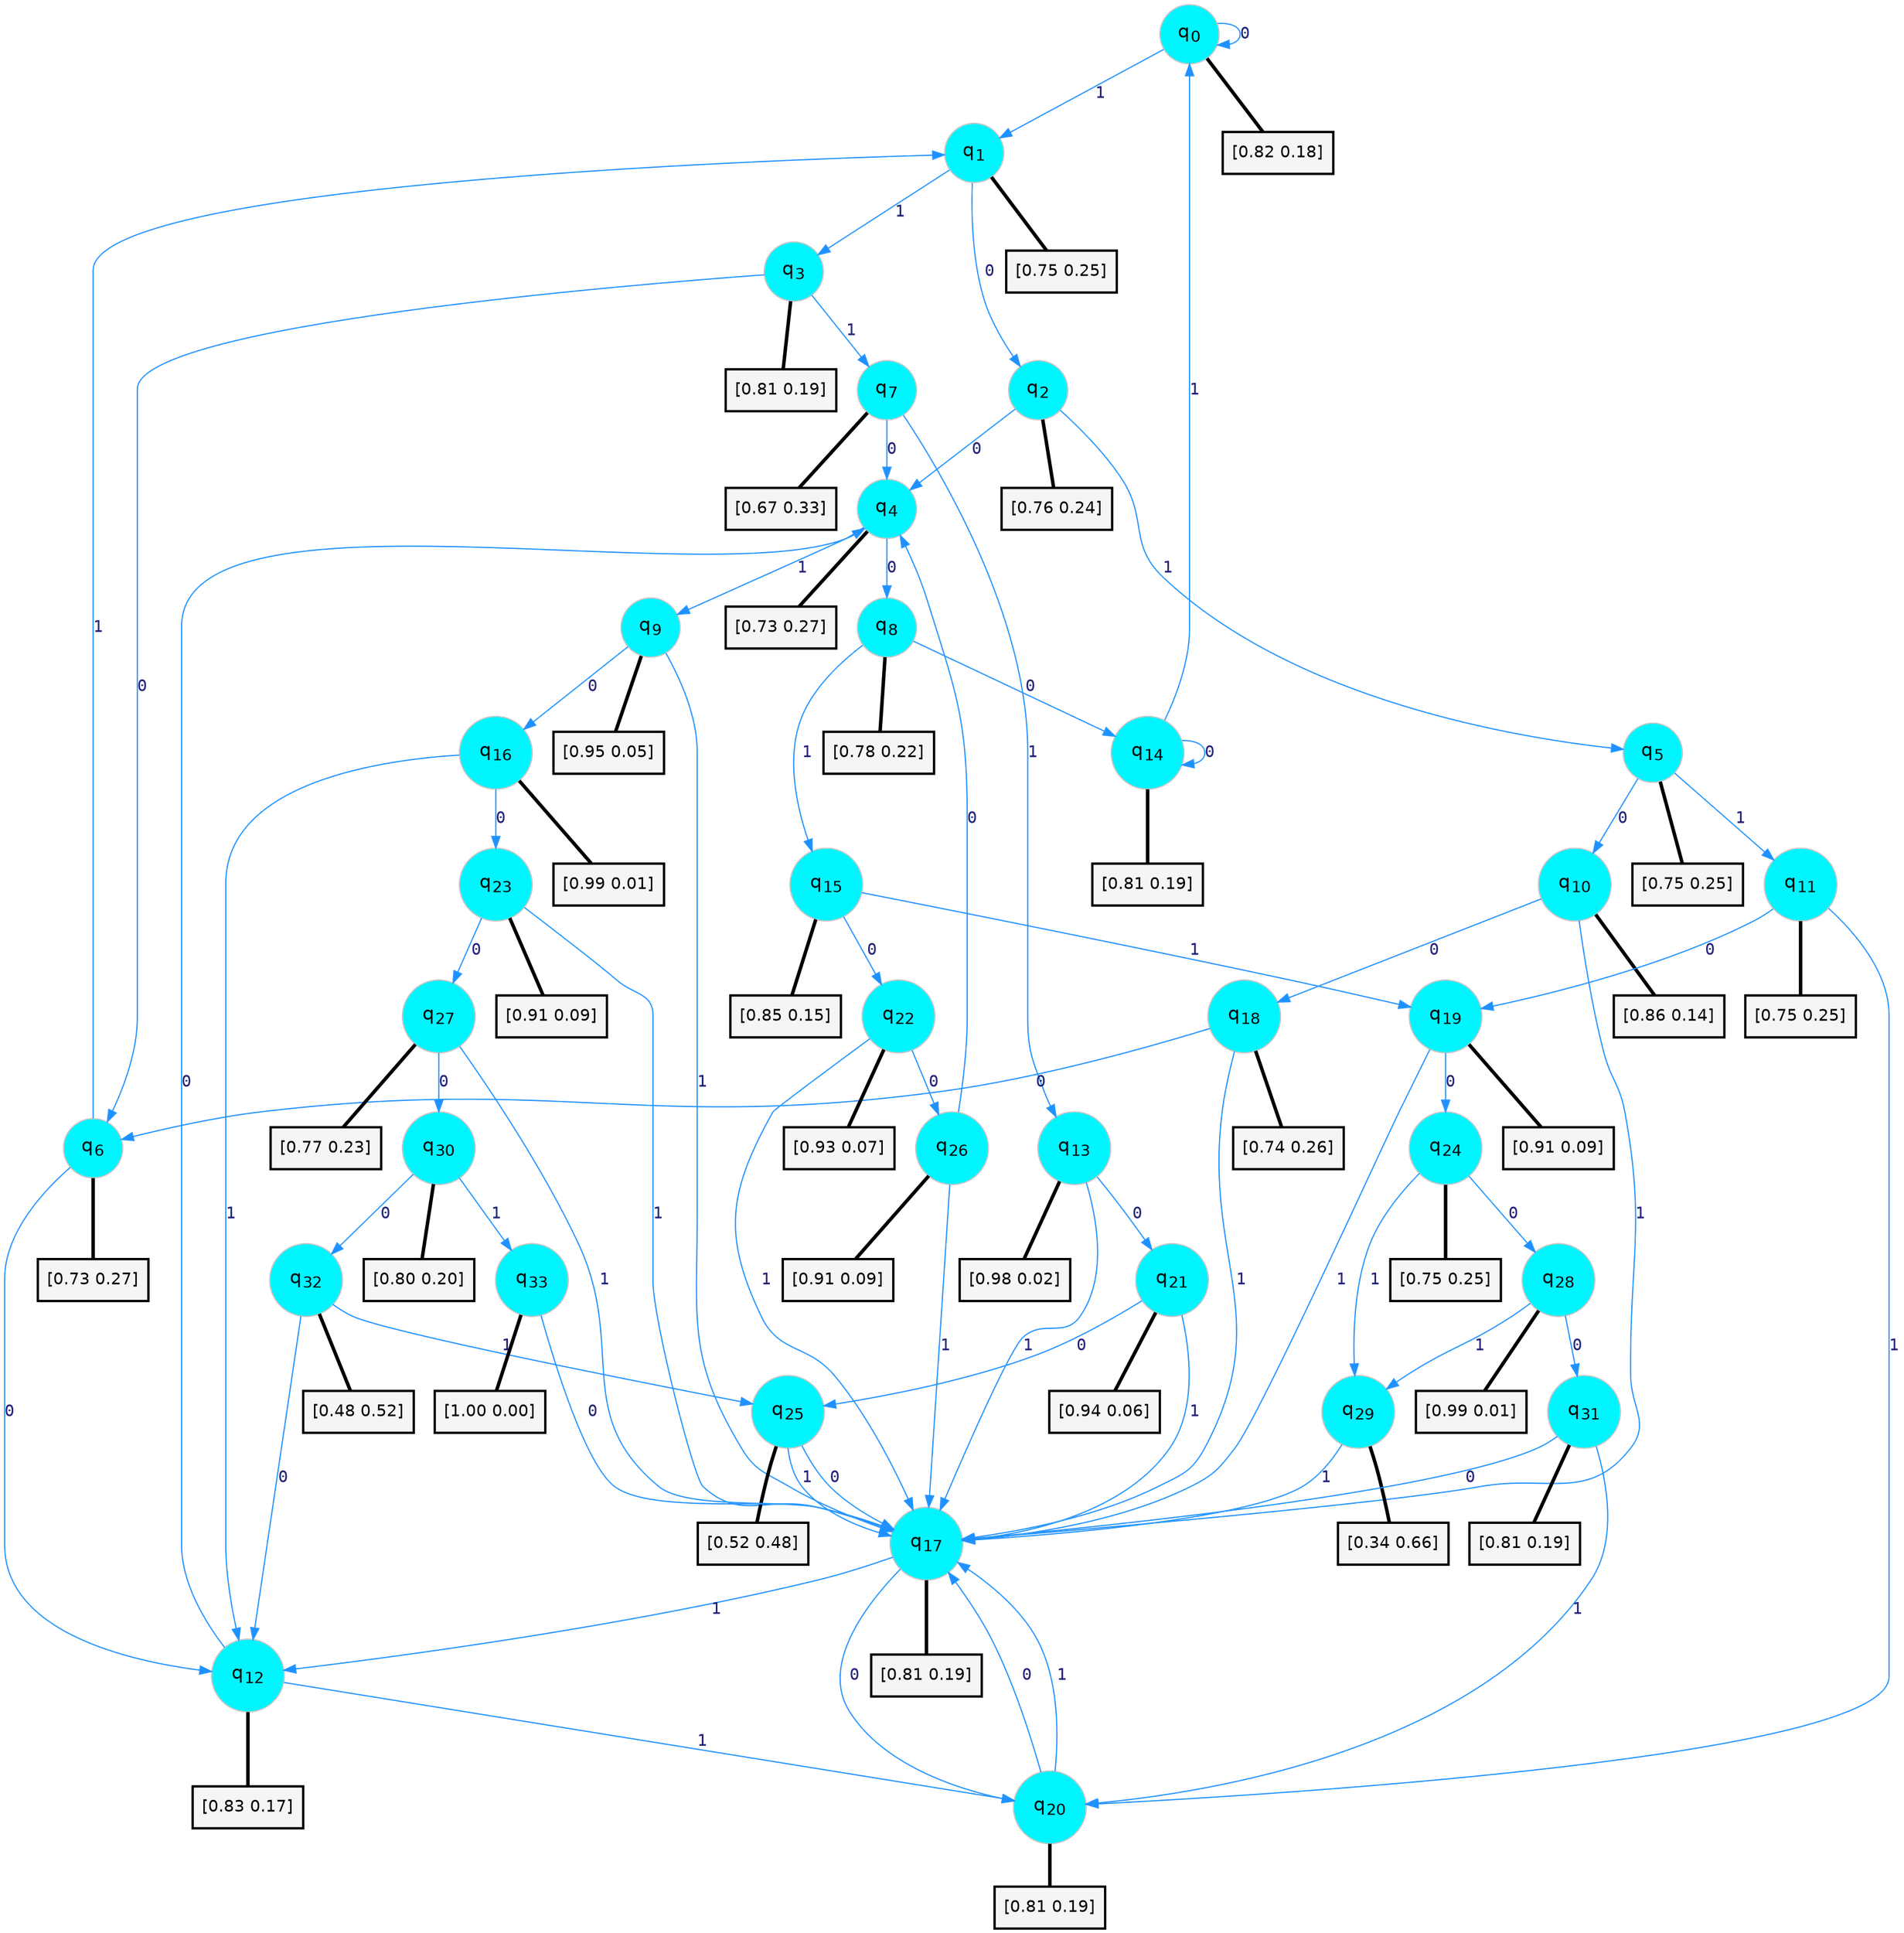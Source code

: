 digraph G {
graph [
bgcolor=transparent, dpi=300, rankdir=TD, size="40,25"];
node [
color=gray, fillcolor=turquoise1, fontcolor=black, fontname=Helvetica, fontsize=16, fontweight=bold, shape=circle, style=filled];
edge [
arrowsize=1, color=dodgerblue1, fontcolor=midnightblue, fontname=courier, fontweight=bold, penwidth=1, style=solid, weight=20];
0[label=<q<SUB>0</SUB>>];
1[label=<q<SUB>1</SUB>>];
2[label=<q<SUB>2</SUB>>];
3[label=<q<SUB>3</SUB>>];
4[label=<q<SUB>4</SUB>>];
5[label=<q<SUB>5</SUB>>];
6[label=<q<SUB>6</SUB>>];
7[label=<q<SUB>7</SUB>>];
8[label=<q<SUB>8</SUB>>];
9[label=<q<SUB>9</SUB>>];
10[label=<q<SUB>10</SUB>>];
11[label=<q<SUB>11</SUB>>];
12[label=<q<SUB>12</SUB>>];
13[label=<q<SUB>13</SUB>>];
14[label=<q<SUB>14</SUB>>];
15[label=<q<SUB>15</SUB>>];
16[label=<q<SUB>16</SUB>>];
17[label=<q<SUB>17</SUB>>];
18[label=<q<SUB>18</SUB>>];
19[label=<q<SUB>19</SUB>>];
20[label=<q<SUB>20</SUB>>];
21[label=<q<SUB>21</SUB>>];
22[label=<q<SUB>22</SUB>>];
23[label=<q<SUB>23</SUB>>];
24[label=<q<SUB>24</SUB>>];
25[label=<q<SUB>25</SUB>>];
26[label=<q<SUB>26</SUB>>];
27[label=<q<SUB>27</SUB>>];
28[label=<q<SUB>28</SUB>>];
29[label=<q<SUB>29</SUB>>];
30[label=<q<SUB>30</SUB>>];
31[label=<q<SUB>31</SUB>>];
32[label=<q<SUB>32</SUB>>];
33[label=<q<SUB>33</SUB>>];
34[label="[0.82 0.18]", shape=box,fontcolor=black, fontname=Helvetica, fontsize=14, penwidth=2, fillcolor=whitesmoke,color=black];
35[label="[0.75 0.25]", shape=box,fontcolor=black, fontname=Helvetica, fontsize=14, penwidth=2, fillcolor=whitesmoke,color=black];
36[label="[0.76 0.24]", shape=box,fontcolor=black, fontname=Helvetica, fontsize=14, penwidth=2, fillcolor=whitesmoke,color=black];
37[label="[0.81 0.19]", shape=box,fontcolor=black, fontname=Helvetica, fontsize=14, penwidth=2, fillcolor=whitesmoke,color=black];
38[label="[0.73 0.27]", shape=box,fontcolor=black, fontname=Helvetica, fontsize=14, penwidth=2, fillcolor=whitesmoke,color=black];
39[label="[0.75 0.25]", shape=box,fontcolor=black, fontname=Helvetica, fontsize=14, penwidth=2, fillcolor=whitesmoke,color=black];
40[label="[0.73 0.27]", shape=box,fontcolor=black, fontname=Helvetica, fontsize=14, penwidth=2, fillcolor=whitesmoke,color=black];
41[label="[0.67 0.33]", shape=box,fontcolor=black, fontname=Helvetica, fontsize=14, penwidth=2, fillcolor=whitesmoke,color=black];
42[label="[0.78 0.22]", shape=box,fontcolor=black, fontname=Helvetica, fontsize=14, penwidth=2, fillcolor=whitesmoke,color=black];
43[label="[0.95 0.05]", shape=box,fontcolor=black, fontname=Helvetica, fontsize=14, penwidth=2, fillcolor=whitesmoke,color=black];
44[label="[0.86 0.14]", shape=box,fontcolor=black, fontname=Helvetica, fontsize=14, penwidth=2, fillcolor=whitesmoke,color=black];
45[label="[0.75 0.25]", shape=box,fontcolor=black, fontname=Helvetica, fontsize=14, penwidth=2, fillcolor=whitesmoke,color=black];
46[label="[0.83 0.17]", shape=box,fontcolor=black, fontname=Helvetica, fontsize=14, penwidth=2, fillcolor=whitesmoke,color=black];
47[label="[0.98 0.02]", shape=box,fontcolor=black, fontname=Helvetica, fontsize=14, penwidth=2, fillcolor=whitesmoke,color=black];
48[label="[0.81 0.19]", shape=box,fontcolor=black, fontname=Helvetica, fontsize=14, penwidth=2, fillcolor=whitesmoke,color=black];
49[label="[0.85 0.15]", shape=box,fontcolor=black, fontname=Helvetica, fontsize=14, penwidth=2, fillcolor=whitesmoke,color=black];
50[label="[0.99 0.01]", shape=box,fontcolor=black, fontname=Helvetica, fontsize=14, penwidth=2, fillcolor=whitesmoke,color=black];
51[label="[0.81 0.19]", shape=box,fontcolor=black, fontname=Helvetica, fontsize=14, penwidth=2, fillcolor=whitesmoke,color=black];
52[label="[0.74 0.26]", shape=box,fontcolor=black, fontname=Helvetica, fontsize=14, penwidth=2, fillcolor=whitesmoke,color=black];
53[label="[0.91 0.09]", shape=box,fontcolor=black, fontname=Helvetica, fontsize=14, penwidth=2, fillcolor=whitesmoke,color=black];
54[label="[0.81 0.19]", shape=box,fontcolor=black, fontname=Helvetica, fontsize=14, penwidth=2, fillcolor=whitesmoke,color=black];
55[label="[0.94 0.06]", shape=box,fontcolor=black, fontname=Helvetica, fontsize=14, penwidth=2, fillcolor=whitesmoke,color=black];
56[label="[0.93 0.07]", shape=box,fontcolor=black, fontname=Helvetica, fontsize=14, penwidth=2, fillcolor=whitesmoke,color=black];
57[label="[0.91 0.09]", shape=box,fontcolor=black, fontname=Helvetica, fontsize=14, penwidth=2, fillcolor=whitesmoke,color=black];
58[label="[0.75 0.25]", shape=box,fontcolor=black, fontname=Helvetica, fontsize=14, penwidth=2, fillcolor=whitesmoke,color=black];
59[label="[0.52 0.48]", shape=box,fontcolor=black, fontname=Helvetica, fontsize=14, penwidth=2, fillcolor=whitesmoke,color=black];
60[label="[0.91 0.09]", shape=box,fontcolor=black, fontname=Helvetica, fontsize=14, penwidth=2, fillcolor=whitesmoke,color=black];
61[label="[0.77 0.23]", shape=box,fontcolor=black, fontname=Helvetica, fontsize=14, penwidth=2, fillcolor=whitesmoke,color=black];
62[label="[0.99 0.01]", shape=box,fontcolor=black, fontname=Helvetica, fontsize=14, penwidth=2, fillcolor=whitesmoke,color=black];
63[label="[0.34 0.66]", shape=box,fontcolor=black, fontname=Helvetica, fontsize=14, penwidth=2, fillcolor=whitesmoke,color=black];
64[label="[0.80 0.20]", shape=box,fontcolor=black, fontname=Helvetica, fontsize=14, penwidth=2, fillcolor=whitesmoke,color=black];
65[label="[0.81 0.19]", shape=box,fontcolor=black, fontname=Helvetica, fontsize=14, penwidth=2, fillcolor=whitesmoke,color=black];
66[label="[0.48 0.52]", shape=box,fontcolor=black, fontname=Helvetica, fontsize=14, penwidth=2, fillcolor=whitesmoke,color=black];
67[label="[1.00 0.00]", shape=box,fontcolor=black, fontname=Helvetica, fontsize=14, penwidth=2, fillcolor=whitesmoke,color=black];
0->0 [label=0];
0->1 [label=1];
0->34 [arrowhead=none, penwidth=3,color=black];
1->2 [label=0];
1->3 [label=1];
1->35 [arrowhead=none, penwidth=3,color=black];
2->4 [label=0];
2->5 [label=1];
2->36 [arrowhead=none, penwidth=3,color=black];
3->6 [label=0];
3->7 [label=1];
3->37 [arrowhead=none, penwidth=3,color=black];
4->8 [label=0];
4->9 [label=1];
4->38 [arrowhead=none, penwidth=3,color=black];
5->10 [label=0];
5->11 [label=1];
5->39 [arrowhead=none, penwidth=3,color=black];
6->12 [label=0];
6->1 [label=1];
6->40 [arrowhead=none, penwidth=3,color=black];
7->4 [label=0];
7->13 [label=1];
7->41 [arrowhead=none, penwidth=3,color=black];
8->14 [label=0];
8->15 [label=1];
8->42 [arrowhead=none, penwidth=3,color=black];
9->16 [label=0];
9->17 [label=1];
9->43 [arrowhead=none, penwidth=3,color=black];
10->18 [label=0];
10->17 [label=1];
10->44 [arrowhead=none, penwidth=3,color=black];
11->19 [label=0];
11->20 [label=1];
11->45 [arrowhead=none, penwidth=3,color=black];
12->4 [label=0];
12->20 [label=1];
12->46 [arrowhead=none, penwidth=3,color=black];
13->21 [label=0];
13->17 [label=1];
13->47 [arrowhead=none, penwidth=3,color=black];
14->14 [label=0];
14->0 [label=1];
14->48 [arrowhead=none, penwidth=3,color=black];
15->22 [label=0];
15->19 [label=1];
15->49 [arrowhead=none, penwidth=3,color=black];
16->23 [label=0];
16->12 [label=1];
16->50 [arrowhead=none, penwidth=3,color=black];
17->20 [label=0];
17->12 [label=1];
17->51 [arrowhead=none, penwidth=3,color=black];
18->6 [label=0];
18->17 [label=1];
18->52 [arrowhead=none, penwidth=3,color=black];
19->24 [label=0];
19->17 [label=1];
19->53 [arrowhead=none, penwidth=3,color=black];
20->17 [label=0];
20->17 [label=1];
20->54 [arrowhead=none, penwidth=3,color=black];
21->25 [label=0];
21->17 [label=1];
21->55 [arrowhead=none, penwidth=3,color=black];
22->26 [label=0];
22->17 [label=1];
22->56 [arrowhead=none, penwidth=3,color=black];
23->27 [label=0];
23->17 [label=1];
23->57 [arrowhead=none, penwidth=3,color=black];
24->28 [label=0];
24->29 [label=1];
24->58 [arrowhead=none, penwidth=3,color=black];
25->17 [label=0];
25->17 [label=1];
25->59 [arrowhead=none, penwidth=3,color=black];
26->4 [label=0];
26->17 [label=1];
26->60 [arrowhead=none, penwidth=3,color=black];
27->30 [label=0];
27->17 [label=1];
27->61 [arrowhead=none, penwidth=3,color=black];
28->31 [label=0];
28->29 [label=1];
28->62 [arrowhead=none, penwidth=3,color=black];
29->17 [label=1];
29->63 [arrowhead=none, penwidth=3,color=black];
30->32 [label=0];
30->33 [label=1];
30->64 [arrowhead=none, penwidth=3,color=black];
31->17 [label=0];
31->20 [label=1];
31->65 [arrowhead=none, penwidth=3,color=black];
32->12 [label=0];
32->25 [label=1];
32->66 [arrowhead=none, penwidth=3,color=black];
33->17 [label=0];
33->67 [arrowhead=none, penwidth=3,color=black];
}
